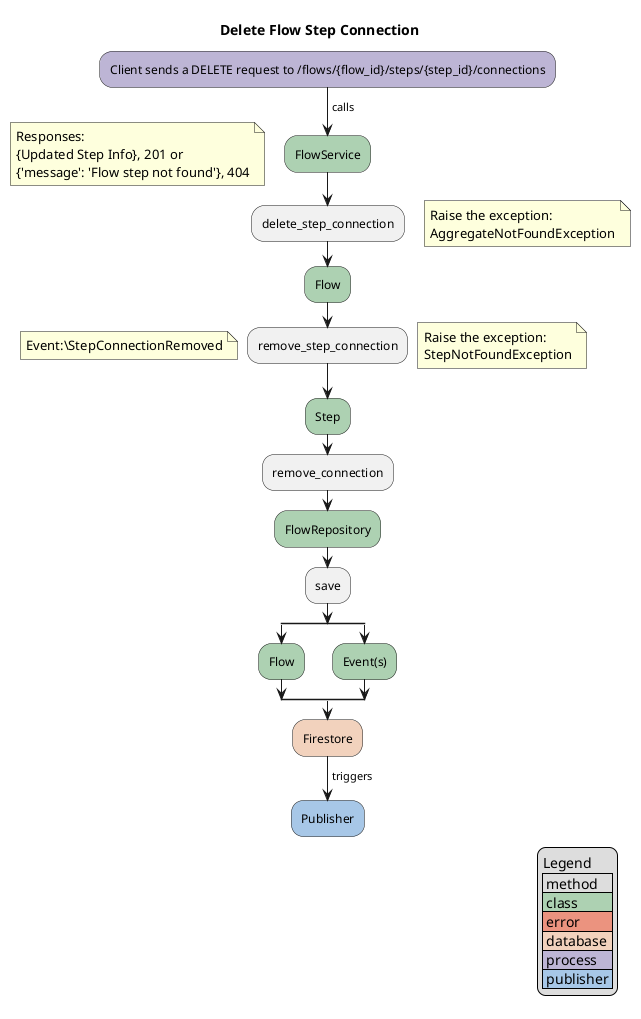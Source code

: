 @startuml
title Delete Flow Step Connection

#BDB5D5:Client sends a DELETE request to /flows/{flow_id}/steps/{step_id}/connections;
-> calls;
#ADD1B2:FlowService;
floating note: Responses:\n{Updated Step Info}, 201 or\n{'message': 'Flow step not found'}, 404
:delete_step_connection;
floating note right
    Raise the exception:
    AggregateNotFoundException
end note
#ADD1B2:Flow;
:remove_step_connection;
floating note right
    Raise the exception:
    StepNotFoundException
end note
floating note: Event:\StepConnectionRemoved
#ADD1B2:Step;
:remove_connection;
#ADD1B2:FlowRepository;
:save;
split
    #ADD1B2:Flow;
split again
    #ADD1B2:Event(s);
end split
#F2D2BD:Firestore;
-> triggers;
#A7C7E7:Publisher;
legend right
    Legend
    | method |
    |<#ADD1B2> class |
    |<#EB937F> error |
    |<#F2D2BD> database |
    |<#BDB5D5> process |
    |<#A7C7E7> publisher |
endlegend
@enduml